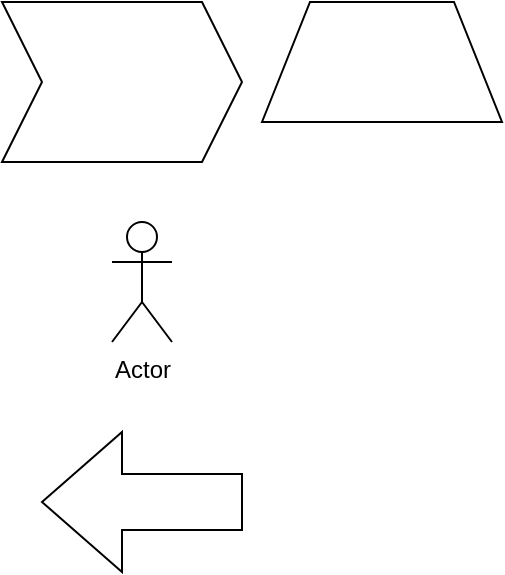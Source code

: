 <mxfile version="13.0.9" type="github"><diagram id="dl4V8iuVOd2ugSNMQQAY" name="Page-1"><mxGraphModel dx="946" dy="565" grid="1" gridSize="10" guides="1" tooltips="1" connect="1" arrows="1" fold="1" page="1" pageScale="1" pageWidth="827" pageHeight="1169" math="0" shadow="0"><root><mxCell id="0"/><mxCell id="1" parent="0"/><mxCell id="DRCxgqLWMPk4TRbvdVnq-1" value="" style="shape=step;perimeter=stepPerimeter;whiteSpace=wrap;html=1;fixedSize=1;" vertex="1" parent="1"><mxGeometry x="40" y="300" width="120" height="80" as="geometry"/></mxCell><mxCell id="DRCxgqLWMPk4TRbvdVnq-2" value="" style="shape=trapezoid;perimeter=trapezoidPerimeter;whiteSpace=wrap;html=1;" vertex="1" parent="1"><mxGeometry x="170" y="300" width="120" height="60" as="geometry"/></mxCell><mxCell id="DRCxgqLWMPk4TRbvdVnq-3" value="" style="html=1;shadow=0;dashed=0;align=center;verticalAlign=middle;shape=mxgraph.arrows2.arrow;dy=0.6;dx=40;flipH=1;notch=0;" vertex="1" parent="1"><mxGeometry x="60" y="515" width="100" height="70" as="geometry"/></mxCell><mxCell id="DRCxgqLWMPk4TRbvdVnq-4" value="Actor" style="shape=umlActor;verticalLabelPosition=bottom;labelBackgroundColor=#ffffff;verticalAlign=top;html=1;outlineConnect=0;" vertex="1" parent="1"><mxGeometry x="95" y="410" width="30" height="60" as="geometry"/></mxCell></root></mxGraphModel></diagram></mxfile>